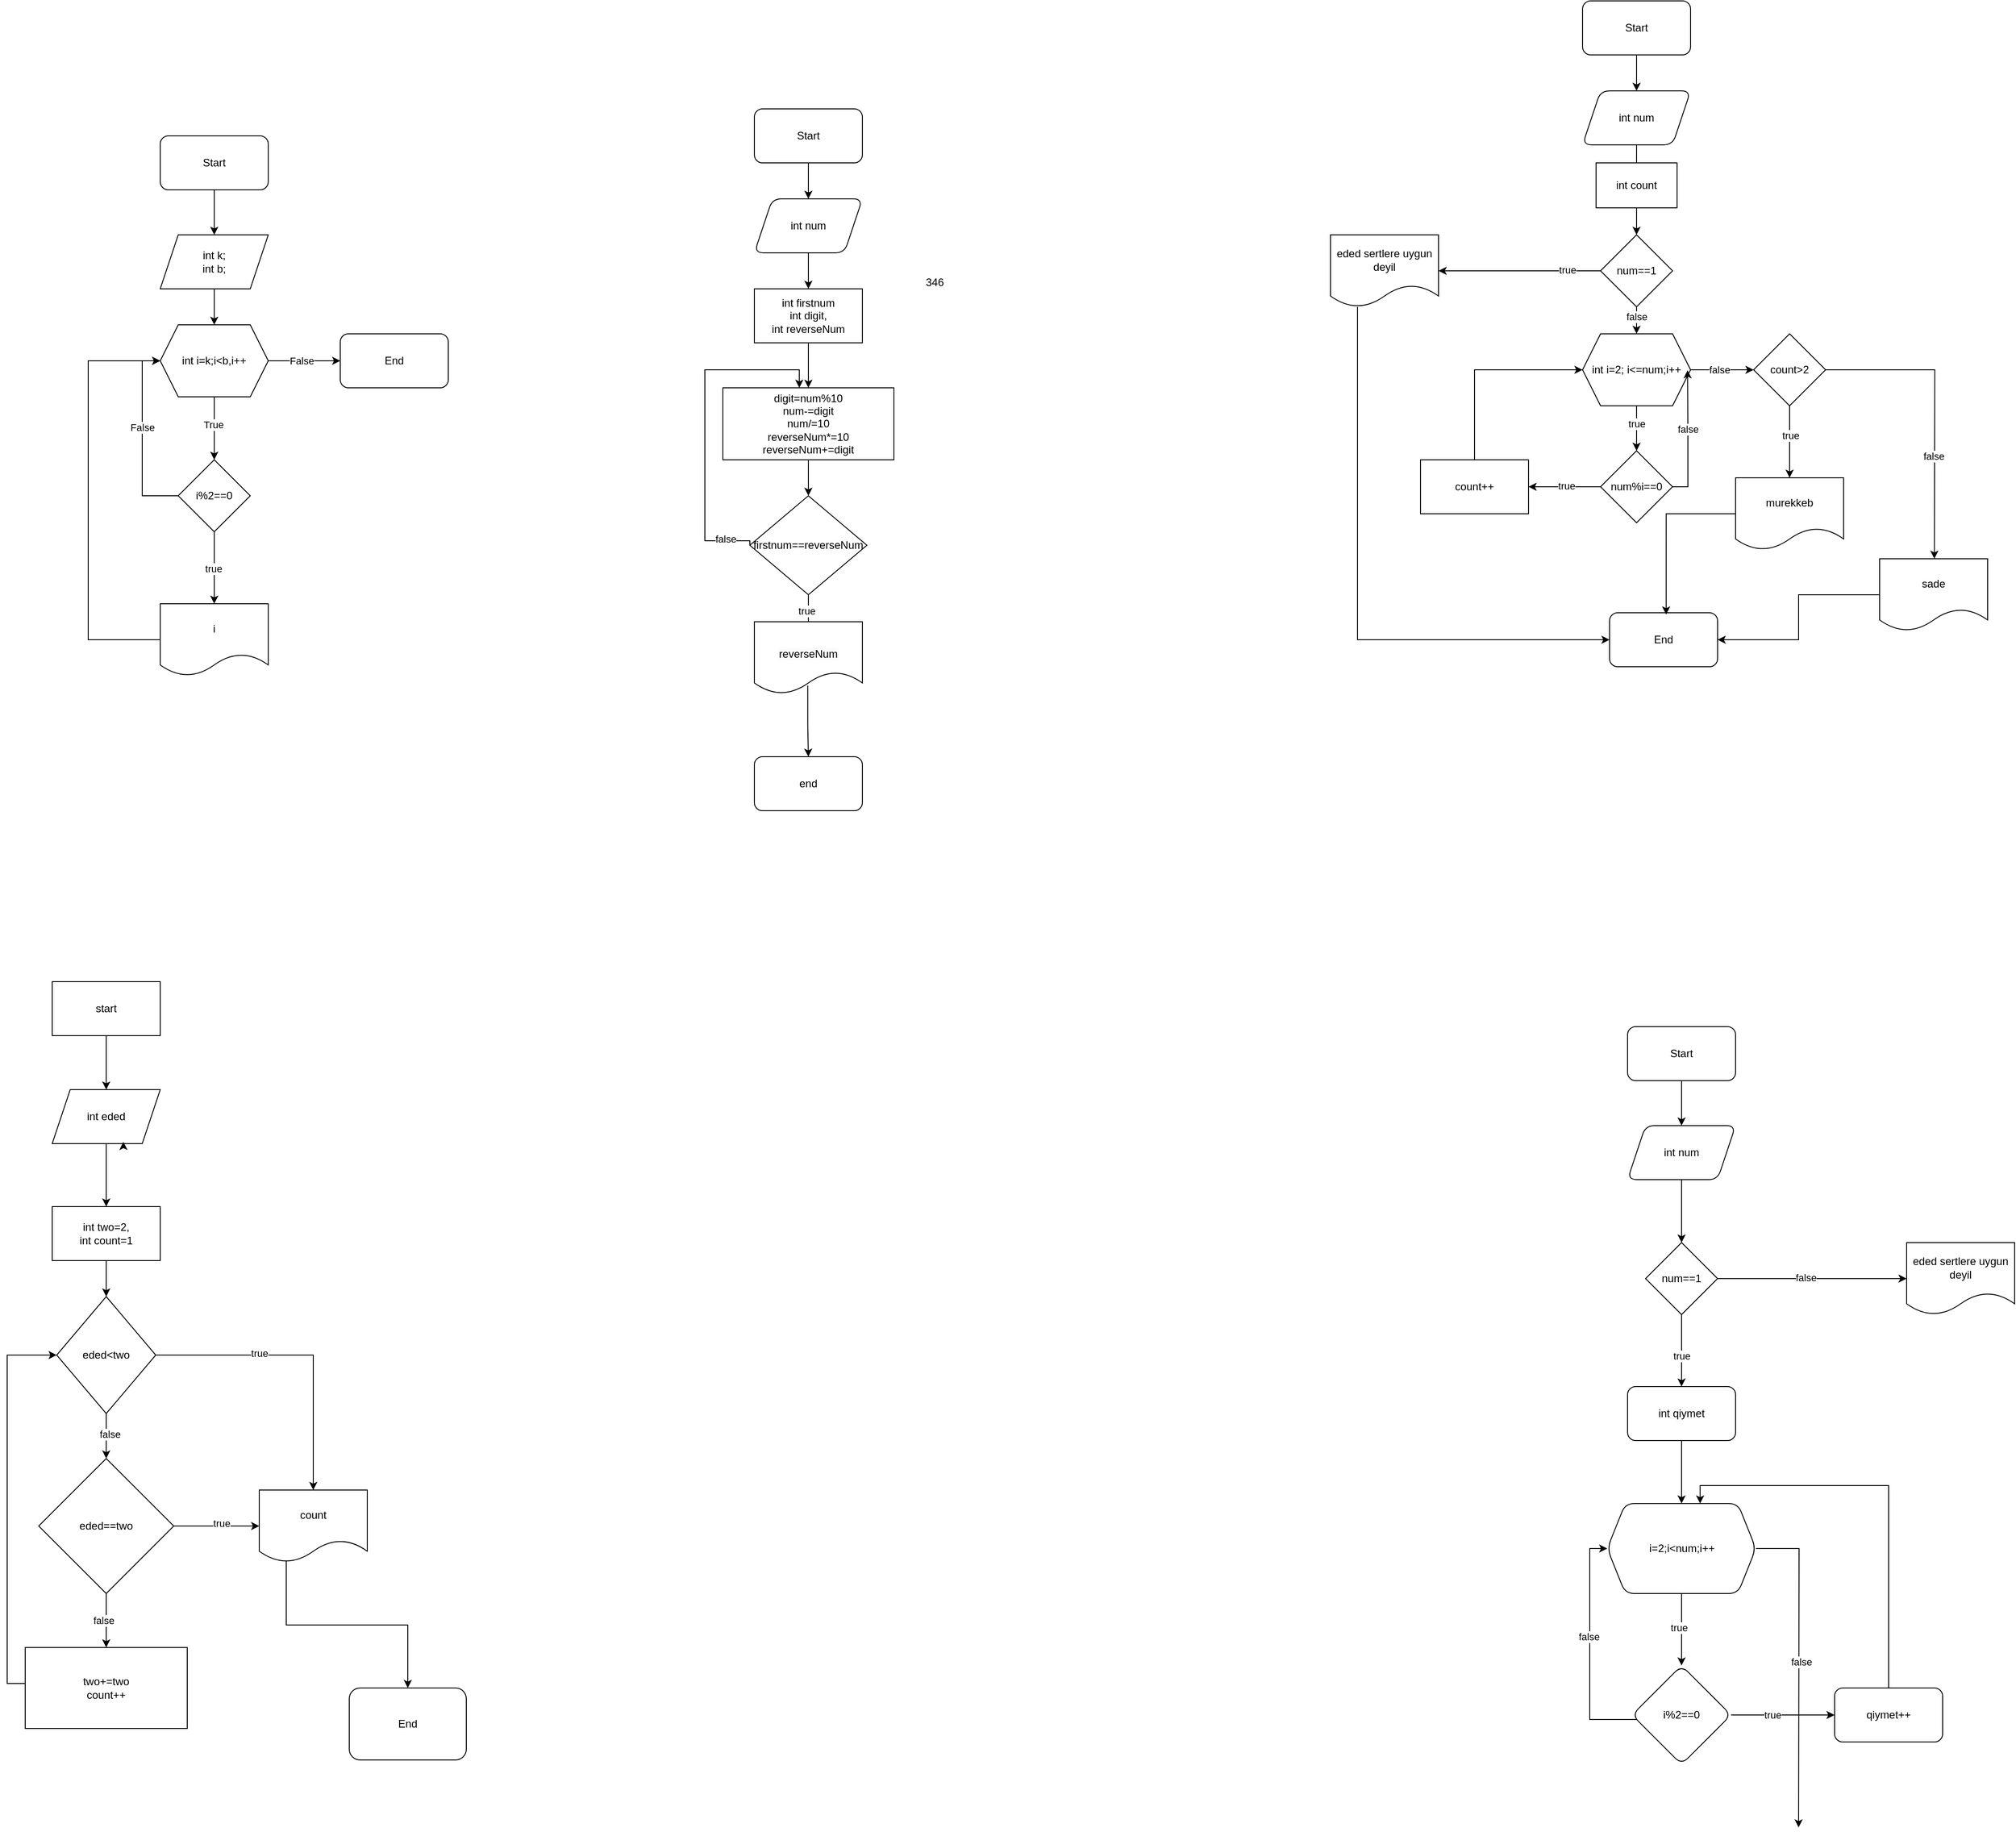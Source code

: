 <mxfile version="24.7.17">
  <diagram name="Page-1" id="pObF4G0vLJEULFN0KwAD">
    <mxGraphModel dx="1687" dy="918" grid="1" gridSize="10" guides="1" tooltips="1" connect="1" arrows="1" fold="1" page="1" pageScale="1" pageWidth="850" pageHeight="1100" math="0" shadow="0">
      <root>
        <mxCell id="0" />
        <mxCell id="1" parent="0" />
        <mxCell id="2wLdx65qX8DlQpXcOoLZ-3" value="" style="edgeStyle=orthogonalEdgeStyle;rounded=0;orthogonalLoop=1;jettySize=auto;html=1;entryX=0.5;entryY=0;entryDx=0;entryDy=0;" parent="1" source="2wLdx65qX8DlQpXcOoLZ-1" target="2wLdx65qX8DlQpXcOoLZ-18" edge="1">
          <mxGeometry relative="1" as="geometry">
            <mxPoint x="365" y="270" as="targetPoint" />
          </mxGeometry>
        </mxCell>
        <mxCell id="2wLdx65qX8DlQpXcOoLZ-1" value="Start" style="rounded=1;whiteSpace=wrap;html=1;" parent="1" vertex="1">
          <mxGeometry x="300" y="240" width="120" height="60" as="geometry" />
        </mxCell>
        <mxCell id="2wLdx65qX8DlQpXcOoLZ-22" value="" style="edgeStyle=orthogonalEdgeStyle;rounded=0;orthogonalLoop=1;jettySize=auto;html=1;" parent="1" source="2wLdx65qX8DlQpXcOoLZ-18" target="2wLdx65qX8DlQpXcOoLZ-21" edge="1">
          <mxGeometry relative="1" as="geometry" />
        </mxCell>
        <mxCell id="2wLdx65qX8DlQpXcOoLZ-18" value="int k;&lt;div&gt;int b;&lt;/div&gt;" style="shape=parallelogram;perimeter=parallelogramPerimeter;whiteSpace=wrap;html=1;fixedSize=1;" parent="1" vertex="1">
          <mxGeometry x="300" y="350" width="120" height="60" as="geometry" />
        </mxCell>
        <mxCell id="2wLdx65qX8DlQpXcOoLZ-24" value="" style="edgeStyle=orthogonalEdgeStyle;rounded=0;orthogonalLoop=1;jettySize=auto;html=1;" parent="1" source="2wLdx65qX8DlQpXcOoLZ-21" target="2wLdx65qX8DlQpXcOoLZ-23" edge="1">
          <mxGeometry relative="1" as="geometry" />
        </mxCell>
        <mxCell id="2wLdx65qX8DlQpXcOoLZ-25" value="True" style="edgeLabel;html=1;align=center;verticalAlign=middle;resizable=0;points=[];" parent="2wLdx65qX8DlQpXcOoLZ-24" vertex="1" connectable="0">
          <mxGeometry x="-0.112" y="-1" relative="1" as="geometry">
            <mxPoint as="offset" />
          </mxGeometry>
        </mxCell>
        <mxCell id="2wLdx65qX8DlQpXcOoLZ-33" value="" style="edgeStyle=orthogonalEdgeStyle;rounded=0;orthogonalLoop=1;jettySize=auto;html=1;" parent="1" source="2wLdx65qX8DlQpXcOoLZ-21" edge="1">
          <mxGeometry relative="1" as="geometry">
            <mxPoint x="500.0" y="490" as="targetPoint" />
          </mxGeometry>
        </mxCell>
        <mxCell id="2wLdx65qX8DlQpXcOoLZ-35" value="False" style="edgeLabel;html=1;align=center;verticalAlign=middle;resizable=0;points=[];" parent="2wLdx65qX8DlQpXcOoLZ-33" vertex="1" connectable="0">
          <mxGeometry x="-0.075" relative="1" as="geometry">
            <mxPoint as="offset" />
          </mxGeometry>
        </mxCell>
        <mxCell id="2wLdx65qX8DlQpXcOoLZ-21" value="int i=k;i&amp;lt;b,i++" style="shape=hexagon;perimeter=hexagonPerimeter2;whiteSpace=wrap;html=1;fixedSize=1;" parent="1" vertex="1">
          <mxGeometry x="300" y="450" width="120" height="80" as="geometry" />
        </mxCell>
        <mxCell id="2wLdx65qX8DlQpXcOoLZ-27" value="" style="edgeStyle=orthogonalEdgeStyle;rounded=0;orthogonalLoop=1;jettySize=auto;html=1;" parent="1" source="2wLdx65qX8DlQpXcOoLZ-23" target="2wLdx65qX8DlQpXcOoLZ-26" edge="1">
          <mxGeometry relative="1" as="geometry" />
        </mxCell>
        <mxCell id="2wLdx65qX8DlQpXcOoLZ-29" value="true" style="edgeLabel;html=1;align=center;verticalAlign=middle;resizable=0;points=[];" parent="2wLdx65qX8DlQpXcOoLZ-27" vertex="1" connectable="0">
          <mxGeometry x="0.027" y="-1" relative="1" as="geometry">
            <mxPoint as="offset" />
          </mxGeometry>
        </mxCell>
        <mxCell id="2wLdx65qX8DlQpXcOoLZ-30" style="edgeStyle=orthogonalEdgeStyle;rounded=0;orthogonalLoop=1;jettySize=auto;html=1;entryX=0;entryY=0.5;entryDx=0;entryDy=0;" parent="1" source="2wLdx65qX8DlQpXcOoLZ-23" target="2wLdx65qX8DlQpXcOoLZ-21" edge="1">
          <mxGeometry relative="1" as="geometry">
            <Array as="points">
              <mxPoint x="280" y="640" />
              <mxPoint x="280" y="490" />
            </Array>
          </mxGeometry>
        </mxCell>
        <mxCell id="2wLdx65qX8DlQpXcOoLZ-31" value="False" style="edgeLabel;html=1;align=center;verticalAlign=middle;resizable=0;points=[];" parent="2wLdx65qX8DlQpXcOoLZ-30" vertex="1" connectable="0">
          <mxGeometry x="0.107" relative="1" as="geometry">
            <mxPoint as="offset" />
          </mxGeometry>
        </mxCell>
        <mxCell id="2wLdx65qX8DlQpXcOoLZ-23" value="i%2==0" style="rhombus;whiteSpace=wrap;html=1;" parent="1" vertex="1">
          <mxGeometry x="320" y="600" width="80" height="80" as="geometry" />
        </mxCell>
        <mxCell id="2wLdx65qX8DlQpXcOoLZ-28" style="edgeStyle=orthogonalEdgeStyle;rounded=0;orthogonalLoop=1;jettySize=auto;html=1;entryX=0;entryY=0.5;entryDx=0;entryDy=0;" parent="1" source="2wLdx65qX8DlQpXcOoLZ-26" target="2wLdx65qX8DlQpXcOoLZ-21" edge="1">
          <mxGeometry relative="1" as="geometry">
            <Array as="points">
              <mxPoint x="220" y="800" />
              <mxPoint x="220" y="490" />
            </Array>
          </mxGeometry>
        </mxCell>
        <mxCell id="2wLdx65qX8DlQpXcOoLZ-26" value="i" style="shape=document;whiteSpace=wrap;html=1;boundedLbl=1;" parent="1" vertex="1">
          <mxGeometry x="300" y="760" width="120" height="80" as="geometry" />
        </mxCell>
        <mxCell id="2wLdx65qX8DlQpXcOoLZ-34" value="End" style="rounded=1;whiteSpace=wrap;html=1;" parent="1" vertex="1">
          <mxGeometry x="500" y="460" width="120" height="60" as="geometry" />
        </mxCell>
        <mxCell id="2wLdx65qX8DlQpXcOoLZ-51" value="" style="edgeStyle=orthogonalEdgeStyle;rounded=0;orthogonalLoop=1;jettySize=auto;html=1;" parent="1" source="2wLdx65qX8DlQpXcOoLZ-49" target="2wLdx65qX8DlQpXcOoLZ-50" edge="1">
          <mxGeometry relative="1" as="geometry" />
        </mxCell>
        <mxCell id="2wLdx65qX8DlQpXcOoLZ-49" value="Start" style="rounded=1;whiteSpace=wrap;html=1;" parent="1" vertex="1">
          <mxGeometry x="960" y="210" width="120" height="60" as="geometry" />
        </mxCell>
        <mxCell id="2wLdx65qX8DlQpXcOoLZ-53" value="" style="edgeStyle=orthogonalEdgeStyle;rounded=0;orthogonalLoop=1;jettySize=auto;html=1;" parent="1" source="2wLdx65qX8DlQpXcOoLZ-50" target="2wLdx65qX8DlQpXcOoLZ-52" edge="1">
          <mxGeometry relative="1" as="geometry" />
        </mxCell>
        <mxCell id="2wLdx65qX8DlQpXcOoLZ-50" value="int num" style="shape=parallelogram;perimeter=parallelogramPerimeter;whiteSpace=wrap;html=1;fixedSize=1;rounded=1;" parent="1" vertex="1">
          <mxGeometry x="960" y="310" width="120" height="60" as="geometry" />
        </mxCell>
        <mxCell id="2wLdx65qX8DlQpXcOoLZ-55" value="" style="edgeStyle=orthogonalEdgeStyle;rounded=0;orthogonalLoop=1;jettySize=auto;html=1;" parent="1" source="2wLdx65qX8DlQpXcOoLZ-52" target="2wLdx65qX8DlQpXcOoLZ-54" edge="1">
          <mxGeometry relative="1" as="geometry" />
        </mxCell>
        <mxCell id="2wLdx65qX8DlQpXcOoLZ-52" value="&lt;div&gt;int firstnum&lt;/div&gt;int digit,&lt;div&gt;int reverseNum&lt;/div&gt;" style="whiteSpace=wrap;html=1;rounded=1;arcSize=0;" parent="1" vertex="1">
          <mxGeometry x="960" y="410" width="120" height="60" as="geometry" />
        </mxCell>
        <mxCell id="2wLdx65qX8DlQpXcOoLZ-58" value="" style="edgeStyle=orthogonalEdgeStyle;rounded=0;orthogonalLoop=1;jettySize=auto;html=1;" parent="1" source="2wLdx65qX8DlQpXcOoLZ-54" target="2wLdx65qX8DlQpXcOoLZ-57" edge="1">
          <mxGeometry relative="1" as="geometry" />
        </mxCell>
        <mxCell id="2wLdx65qX8DlQpXcOoLZ-54" value="&lt;div&gt;&lt;br&gt;&lt;/div&gt;digit=num%10&lt;div&gt;num-=digit&lt;br&gt;&lt;div&gt;num/=10&lt;/div&gt;&lt;div&gt;reverseNum*=10&lt;br&gt;&lt;/div&gt;&lt;div&gt;reverseNum+=digit&lt;/div&gt;&lt;div&gt;&lt;br&gt;&lt;/div&gt;&lt;/div&gt;" style="whiteSpace=wrap;html=1;rounded=1;arcSize=0;" parent="1" vertex="1">
          <mxGeometry x="925" y="520" width="190" height="80" as="geometry" />
        </mxCell>
        <mxCell id="2wLdx65qX8DlQpXcOoLZ-56" value="346" style="text;html=1;align=center;verticalAlign=middle;resizable=0;points=[];autosize=1;strokeColor=none;fillColor=none;" parent="1" vertex="1">
          <mxGeometry x="1140" y="388" width="40" height="30" as="geometry" />
        </mxCell>
        <mxCell id="2wLdx65qX8DlQpXcOoLZ-61" style="edgeStyle=orthogonalEdgeStyle;rounded=0;orthogonalLoop=1;jettySize=auto;html=1;entryX=0.5;entryY=0;entryDx=0;entryDy=0;exitX=0.5;exitY=1;exitDx=0;exitDy=0;" parent="1" source="2wLdx65qX8DlQpXcOoLZ-57" target="2wLdx65qX8DlQpXcOoLZ-64" edge="1">
          <mxGeometry relative="1" as="geometry">
            <mxPoint x="1180" y="720" as="targetPoint" />
            <Array as="points">
              <mxPoint x="1020" y="820" />
              <mxPoint x="1020" y="820" />
            </Array>
          </mxGeometry>
        </mxCell>
        <mxCell id="2wLdx65qX8DlQpXcOoLZ-70" value="true" style="edgeLabel;html=1;align=center;verticalAlign=middle;resizable=0;points=[];" parent="2wLdx65qX8DlQpXcOoLZ-61" vertex="1" connectable="0">
          <mxGeometry x="-0.674" y="-2" relative="1" as="geometry">
            <mxPoint as="offset" />
          </mxGeometry>
        </mxCell>
        <mxCell id="2wLdx65qX8DlQpXcOoLZ-57" value="firstnum==reverseNum" style="rhombus;whiteSpace=wrap;html=1;rounded=1;arcSize=0;" parent="1" vertex="1">
          <mxGeometry x="955" y="640" width="130" height="110" as="geometry" />
        </mxCell>
        <mxCell id="2wLdx65qX8DlQpXcOoLZ-59" style="edgeStyle=orthogonalEdgeStyle;rounded=0;orthogonalLoop=1;jettySize=auto;html=1;entryX=0.447;entryY=0;entryDx=0;entryDy=0;entryPerimeter=0;exitX=0;exitY=0.5;exitDx=0;exitDy=0;" parent="1" source="2wLdx65qX8DlQpXcOoLZ-57" target="2wLdx65qX8DlQpXcOoLZ-54" edge="1">
          <mxGeometry relative="1" as="geometry">
            <Array as="points">
              <mxPoint x="905" y="690" />
              <mxPoint x="905" y="500" />
              <mxPoint x="1010" y="500" />
            </Array>
          </mxGeometry>
        </mxCell>
        <mxCell id="2wLdx65qX8DlQpXcOoLZ-60" value="false" style="edgeLabel;html=1;align=center;verticalAlign=middle;resizable=0;points=[];" parent="2wLdx65qX8DlQpXcOoLZ-59" vertex="1" connectable="0">
          <mxGeometry x="-0.828" y="-2" relative="1" as="geometry">
            <mxPoint as="offset" />
          </mxGeometry>
        </mxCell>
        <mxCell id="2wLdx65qX8DlQpXcOoLZ-69" value="" style="edgeStyle=orthogonalEdgeStyle;rounded=0;orthogonalLoop=1;jettySize=auto;html=1;exitX=0.494;exitY=0.888;exitDx=0;exitDy=0;exitPerimeter=0;" parent="1" source="2wLdx65qX8DlQpXcOoLZ-64" target="2wLdx65qX8DlQpXcOoLZ-66" edge="1">
          <mxGeometry relative="1" as="geometry" />
        </mxCell>
        <mxCell id="2wLdx65qX8DlQpXcOoLZ-64" value="&lt;br&gt;&lt;span style=&quot;color: rgb(0, 0, 0); font-family: Helvetica; font-size: 12px; font-style: normal; font-variant-ligatures: normal; font-variant-caps: normal; font-weight: 400; letter-spacing: normal; orphans: 2; text-align: center; text-indent: 0px; text-transform: none; widows: 2; word-spacing: 0px; -webkit-text-stroke-width: 0px; white-space: normal; background-color: rgb(251, 251, 251); text-decoration-thickness: initial; text-decoration-style: initial; text-decoration-color: initial; display: inline !important; float: none;&quot;&gt;&lt;br&gt;&lt;/span&gt;&lt;div&gt;&lt;span style=&quot;color: rgb(0, 0, 0); font-family: Helvetica; font-size: 12px; font-style: normal; font-variant-ligatures: normal; font-variant-caps: normal; font-weight: 400; letter-spacing: normal; orphans: 2; text-align: center; text-indent: 0px; text-transform: none; widows: 2; word-spacing: 0px; -webkit-text-stroke-width: 0px; white-space: normal; background-color: rgb(251, 251, 251); text-decoration-thickness: initial; text-decoration-style: initial; text-decoration-color: initial; display: inline !important; float: none;&quot;&gt;reverseNum&lt;/span&gt;&lt;br&gt;&lt;br&gt;&lt;/div&gt;" style="shape=document;whiteSpace=wrap;html=1;boundedLbl=1;" parent="1" vertex="1">
          <mxGeometry x="960" y="780" width="120" height="80" as="geometry" />
        </mxCell>
        <mxCell id="2wLdx65qX8DlQpXcOoLZ-66" value="end" style="rounded=1;whiteSpace=wrap;html=1;" parent="1" vertex="1">
          <mxGeometry x="960" y="930" width="120" height="60" as="geometry" />
        </mxCell>
        <mxCell id="2wLdx65qX8DlQpXcOoLZ-73" value="" style="edgeStyle=orthogonalEdgeStyle;rounded=0;orthogonalLoop=1;jettySize=auto;html=1;" parent="1" source="2wLdx65qX8DlQpXcOoLZ-71" target="2wLdx65qX8DlQpXcOoLZ-72" edge="1">
          <mxGeometry relative="1" as="geometry" />
        </mxCell>
        <mxCell id="2wLdx65qX8DlQpXcOoLZ-71" value="Start" style="rounded=1;whiteSpace=wrap;html=1;" parent="1" vertex="1">
          <mxGeometry x="1880" y="90" width="120" height="60" as="geometry" />
        </mxCell>
        <mxCell id="2wLdx65qX8DlQpXcOoLZ-75" value="" style="edgeStyle=orthogonalEdgeStyle;rounded=0;orthogonalLoop=1;jettySize=auto;html=1;" parent="1" source="2wLdx65qX8DlQpXcOoLZ-85" edge="1">
          <mxGeometry relative="1" as="geometry">
            <mxPoint x="1940" y="460" as="targetPoint" />
          </mxGeometry>
        </mxCell>
        <mxCell id="2wLdx65qX8DlQpXcOoLZ-94" value="false" style="edgeLabel;html=1;align=center;verticalAlign=middle;resizable=0;points=[];" parent="2wLdx65qX8DlQpXcOoLZ-75" vertex="1" connectable="0">
          <mxGeometry x="-0.062" relative="1" as="geometry">
            <mxPoint y="-4" as="offset" />
          </mxGeometry>
        </mxCell>
        <mxCell id="2wLdx65qX8DlQpXcOoLZ-90" value="" style="edgeStyle=orthogonalEdgeStyle;rounded=0;orthogonalLoop=1;jettySize=auto;html=1;" parent="1" source="2wLdx65qX8DlQpXcOoLZ-72" target="2wLdx65qX8DlQpXcOoLZ-85" edge="1">
          <mxGeometry relative="1" as="geometry" />
        </mxCell>
        <mxCell id="2wLdx65qX8DlQpXcOoLZ-72" value="int num" style="shape=parallelogram;perimeter=parallelogramPerimeter;whiteSpace=wrap;html=1;fixedSize=1;rounded=1;" parent="1" vertex="1">
          <mxGeometry x="1880" y="190" width="120" height="60" as="geometry" />
        </mxCell>
        <mxCell id="2wLdx65qX8DlQpXcOoLZ-89" value="" style="edgeStyle=orthogonalEdgeStyle;rounded=0;orthogonalLoop=1;jettySize=auto;html=1;" parent="1" source="2wLdx65qX8DlQpXcOoLZ-85" target="2wLdx65qX8DlQpXcOoLZ-88" edge="1">
          <mxGeometry relative="1" as="geometry" />
        </mxCell>
        <mxCell id="2wLdx65qX8DlQpXcOoLZ-93" value="true" style="edgeLabel;html=1;align=center;verticalAlign=middle;resizable=0;points=[];" parent="2wLdx65qX8DlQpXcOoLZ-89" vertex="1" connectable="0">
          <mxGeometry x="-0.587" y="-1" relative="1" as="geometry">
            <mxPoint as="offset" />
          </mxGeometry>
        </mxCell>
        <mxCell id="2wLdx65qX8DlQpXcOoLZ-85" value="num==1" style="rhombus;whiteSpace=wrap;html=1;" parent="1" vertex="1">
          <mxGeometry x="1900" y="350" width="80" height="80" as="geometry" />
        </mxCell>
        <mxCell id="2wLdx65qX8DlQpXcOoLZ-124" style="edgeStyle=orthogonalEdgeStyle;rounded=0;orthogonalLoop=1;jettySize=auto;html=1;entryX=0;entryY=0.5;entryDx=0;entryDy=0;" parent="1" source="2wLdx65qX8DlQpXcOoLZ-88" target="2wLdx65qX8DlQpXcOoLZ-120" edge="1">
          <mxGeometry relative="1" as="geometry">
            <Array as="points">
              <mxPoint x="1630" y="800" />
            </Array>
          </mxGeometry>
        </mxCell>
        <mxCell id="2wLdx65qX8DlQpXcOoLZ-88" value="eded sertlere uygun deyil" style="shape=document;whiteSpace=wrap;html=1;boundedLbl=1;" parent="1" vertex="1">
          <mxGeometry x="1600" y="350" width="120" height="80" as="geometry" />
        </mxCell>
        <mxCell id="2wLdx65qX8DlQpXcOoLZ-97" value="" style="edgeStyle=orthogonalEdgeStyle;rounded=0;orthogonalLoop=1;jettySize=auto;html=1;" parent="1" source="2wLdx65qX8DlQpXcOoLZ-95" target="2wLdx65qX8DlQpXcOoLZ-96" edge="1">
          <mxGeometry relative="1" as="geometry" />
        </mxCell>
        <mxCell id="2wLdx65qX8DlQpXcOoLZ-99" value="true" style="edgeLabel;html=1;align=center;verticalAlign=middle;resizable=0;points=[];" parent="2wLdx65qX8DlQpXcOoLZ-97" vertex="1" connectable="0">
          <mxGeometry x="0.157" y="1" relative="1" as="geometry">
            <mxPoint x="-1" y="-9" as="offset" />
          </mxGeometry>
        </mxCell>
        <mxCell id="2wLdx65qX8DlQpXcOoLZ-111" value="" style="edgeStyle=orthogonalEdgeStyle;rounded=0;orthogonalLoop=1;jettySize=auto;html=1;" parent="1" source="2wLdx65qX8DlQpXcOoLZ-95" target="2wLdx65qX8DlQpXcOoLZ-110" edge="1">
          <mxGeometry relative="1" as="geometry" />
        </mxCell>
        <mxCell id="2wLdx65qX8DlQpXcOoLZ-119" value="false" style="edgeLabel;html=1;align=center;verticalAlign=middle;resizable=0;points=[];" parent="2wLdx65qX8DlQpXcOoLZ-111" vertex="1" connectable="0">
          <mxGeometry x="-0.095" y="2" relative="1" as="geometry">
            <mxPoint y="2" as="offset" />
          </mxGeometry>
        </mxCell>
        <mxCell id="2wLdx65qX8DlQpXcOoLZ-95" value="int i=2; i&amp;lt;=num;i++" style="shape=hexagon;perimeter=hexagonPerimeter2;whiteSpace=wrap;html=1;fixedSize=1;" parent="1" vertex="1">
          <mxGeometry x="1880" y="460" width="120" height="80" as="geometry" />
        </mxCell>
        <mxCell id="2wLdx65qX8DlQpXcOoLZ-102" value="" style="edgeStyle=orthogonalEdgeStyle;rounded=0;orthogonalLoop=1;jettySize=auto;html=1;" parent="1" source="2wLdx65qX8DlQpXcOoLZ-96" target="2wLdx65qX8DlQpXcOoLZ-101" edge="1">
          <mxGeometry relative="1" as="geometry" />
        </mxCell>
        <mxCell id="2wLdx65qX8DlQpXcOoLZ-103" value="true" style="edgeLabel;html=1;align=center;verticalAlign=middle;resizable=0;points=[];" parent="2wLdx65qX8DlQpXcOoLZ-102" vertex="1" connectable="0">
          <mxGeometry x="-0.052" y="-1" relative="1" as="geometry">
            <mxPoint as="offset" />
          </mxGeometry>
        </mxCell>
        <mxCell id="2wLdx65qX8DlQpXcOoLZ-96" value="num%i==0" style="rhombus;whiteSpace=wrap;html=1;" parent="1" vertex="1">
          <mxGeometry x="1900" y="590" width="80" height="80" as="geometry" />
        </mxCell>
        <mxCell id="2wLdx65qX8DlQpXcOoLZ-98" value="int count" style="rounded=0;whiteSpace=wrap;html=1;" parent="1" vertex="1">
          <mxGeometry x="1895" y="270" width="90" height="50" as="geometry" />
        </mxCell>
        <mxCell id="2wLdx65qX8DlQpXcOoLZ-101" value="count++" style="whiteSpace=wrap;html=1;" parent="1" vertex="1">
          <mxGeometry x="1700" y="600" width="120" height="60" as="geometry" />
        </mxCell>
        <mxCell id="2wLdx65qX8DlQpXcOoLZ-105" style="edgeStyle=orthogonalEdgeStyle;rounded=0;orthogonalLoop=1;jettySize=auto;html=1;exitX=1;exitY=0.5;exitDx=0;exitDy=0;entryX=0.972;entryY=0.506;entryDx=0;entryDy=0;entryPerimeter=0;" parent="1" source="2wLdx65qX8DlQpXcOoLZ-96" target="2wLdx65qX8DlQpXcOoLZ-95" edge="1">
          <mxGeometry relative="1" as="geometry">
            <Array as="points">
              <mxPoint x="1997" y="630" />
              <mxPoint x="1997" y="565" />
              <mxPoint x="1997" y="565" />
            </Array>
          </mxGeometry>
        </mxCell>
        <mxCell id="2wLdx65qX8DlQpXcOoLZ-106" value="false" style="edgeLabel;html=1;align=center;verticalAlign=middle;resizable=0;points=[];" parent="2wLdx65qX8DlQpXcOoLZ-105" vertex="1" connectable="0">
          <mxGeometry x="0.105" relative="1" as="geometry">
            <mxPoint as="offset" />
          </mxGeometry>
        </mxCell>
        <mxCell id="2wLdx65qX8DlQpXcOoLZ-113" value="" style="edgeStyle=orthogonalEdgeStyle;rounded=0;orthogonalLoop=1;jettySize=auto;html=1;" parent="1" source="2wLdx65qX8DlQpXcOoLZ-110" target="2wLdx65qX8DlQpXcOoLZ-112" edge="1">
          <mxGeometry relative="1" as="geometry" />
        </mxCell>
        <mxCell id="2wLdx65qX8DlQpXcOoLZ-114" value="true" style="edgeLabel;html=1;align=center;verticalAlign=middle;resizable=0;points=[];" parent="2wLdx65qX8DlQpXcOoLZ-113" vertex="1" connectable="0">
          <mxGeometry x="-0.19" y="1" relative="1" as="geometry">
            <mxPoint as="offset" />
          </mxGeometry>
        </mxCell>
        <mxCell id="2wLdx65qX8DlQpXcOoLZ-115" style="edgeStyle=orthogonalEdgeStyle;rounded=0;orthogonalLoop=1;jettySize=auto;html=1;" parent="1" source="2wLdx65qX8DlQpXcOoLZ-110" edge="1">
          <mxGeometry relative="1" as="geometry">
            <mxPoint x="2270.769" y="710" as="targetPoint" />
          </mxGeometry>
        </mxCell>
        <mxCell id="2wLdx65qX8DlQpXcOoLZ-117" value="false" style="edgeLabel;html=1;align=center;verticalAlign=middle;resizable=0;points=[];" parent="2wLdx65qX8DlQpXcOoLZ-115" vertex="1" connectable="0">
          <mxGeometry x="0.309" y="-1" relative="1" as="geometry">
            <mxPoint as="offset" />
          </mxGeometry>
        </mxCell>
        <mxCell id="2wLdx65qX8DlQpXcOoLZ-110" value="count&amp;gt;2" style="rhombus;whiteSpace=wrap;html=1;" parent="1" vertex="1">
          <mxGeometry x="2070" y="460" width="80" height="80" as="geometry" />
        </mxCell>
        <mxCell id="2wLdx65qX8DlQpXcOoLZ-112" value="murekkeb" style="shape=document;whiteSpace=wrap;html=1;boundedLbl=1;" parent="1" vertex="1">
          <mxGeometry x="2050" y="620" width="120" height="80" as="geometry" />
        </mxCell>
        <mxCell id="2wLdx65qX8DlQpXcOoLZ-122" style="edgeStyle=orthogonalEdgeStyle;rounded=0;orthogonalLoop=1;jettySize=auto;html=1;entryX=1;entryY=0.5;entryDx=0;entryDy=0;" parent="1" source="2wLdx65qX8DlQpXcOoLZ-116" target="2wLdx65qX8DlQpXcOoLZ-120" edge="1">
          <mxGeometry relative="1" as="geometry" />
        </mxCell>
        <mxCell id="2wLdx65qX8DlQpXcOoLZ-116" value="sade" style="shape=document;whiteSpace=wrap;html=1;boundedLbl=1;" parent="1" vertex="1">
          <mxGeometry x="2210" y="710" width="120" height="80" as="geometry" />
        </mxCell>
        <mxCell id="2wLdx65qX8DlQpXcOoLZ-118" style="edgeStyle=orthogonalEdgeStyle;rounded=0;orthogonalLoop=1;jettySize=auto;html=1;entryX=0;entryY=0.5;entryDx=0;entryDy=0;exitX=0.5;exitY=0;exitDx=0;exitDy=0;" parent="1" source="2wLdx65qX8DlQpXcOoLZ-101" target="2wLdx65qX8DlQpXcOoLZ-95" edge="1">
          <mxGeometry relative="1" as="geometry" />
        </mxCell>
        <mxCell id="2wLdx65qX8DlQpXcOoLZ-120" value="End" style="rounded=1;whiteSpace=wrap;html=1;" parent="1" vertex="1">
          <mxGeometry x="1910" y="770" width="120" height="60" as="geometry" />
        </mxCell>
        <mxCell id="2wLdx65qX8DlQpXcOoLZ-121" style="edgeStyle=orthogonalEdgeStyle;rounded=0;orthogonalLoop=1;jettySize=auto;html=1;entryX=0.524;entryY=0.033;entryDx=0;entryDy=0;entryPerimeter=0;" parent="1" source="2wLdx65qX8DlQpXcOoLZ-112" target="2wLdx65qX8DlQpXcOoLZ-120" edge="1">
          <mxGeometry relative="1" as="geometry" />
        </mxCell>
        <mxCell id="2wLdx65qX8DlQpXcOoLZ-127" value="" style="edgeStyle=orthogonalEdgeStyle;rounded=0;orthogonalLoop=1;jettySize=auto;html=1;" parent="1" source="2wLdx65qX8DlQpXcOoLZ-125" target="2wLdx65qX8DlQpXcOoLZ-126" edge="1">
          <mxGeometry relative="1" as="geometry" />
        </mxCell>
        <mxCell id="2wLdx65qX8DlQpXcOoLZ-125" value="Start" style="rounded=1;whiteSpace=wrap;html=1;" parent="1" vertex="1">
          <mxGeometry x="1930" y="1230" width="120" height="60" as="geometry" />
        </mxCell>
        <mxCell id="2wLdx65qX8DlQpXcOoLZ-129" value="" style="edgeStyle=orthogonalEdgeStyle;rounded=0;orthogonalLoop=1;jettySize=auto;html=1;" parent="1" source="2wLdx65qX8DlQpXcOoLZ-133" target="2wLdx65qX8DlQpXcOoLZ-128" edge="1">
          <mxGeometry relative="1" as="geometry" />
        </mxCell>
        <mxCell id="2wLdx65qX8DlQpXcOoLZ-138" value="true" style="edgeLabel;html=1;align=center;verticalAlign=middle;resizable=0;points=[];" parent="2wLdx65qX8DlQpXcOoLZ-129" vertex="1" connectable="0">
          <mxGeometry x="0.136" relative="1" as="geometry">
            <mxPoint as="offset" />
          </mxGeometry>
        </mxCell>
        <mxCell id="2wLdx65qX8DlQpXcOoLZ-126" value="int num" style="shape=parallelogram;perimeter=parallelogramPerimeter;whiteSpace=wrap;html=1;fixedSize=1;rounded=1;" parent="1" vertex="1">
          <mxGeometry x="1930" y="1340" width="120" height="60" as="geometry" />
        </mxCell>
        <mxCell id="2wLdx65qX8DlQpXcOoLZ-131" value="" style="edgeStyle=orthogonalEdgeStyle;rounded=0;orthogonalLoop=1;jettySize=auto;html=1;" parent="1" source="2wLdx65qX8DlQpXcOoLZ-128" target="2wLdx65qX8DlQpXcOoLZ-130" edge="1">
          <mxGeometry relative="1" as="geometry" />
        </mxCell>
        <mxCell id="2wLdx65qX8DlQpXcOoLZ-128" value="int qiymet" style="whiteSpace=wrap;html=1;rounded=1;" parent="1" vertex="1">
          <mxGeometry x="1930" y="1630" width="120" height="60" as="geometry" />
        </mxCell>
        <mxCell id="2wLdx65qX8DlQpXcOoLZ-142" value="" style="edgeStyle=orthogonalEdgeStyle;rounded=0;orthogonalLoop=1;jettySize=auto;html=1;" parent="1" source="2wLdx65qX8DlQpXcOoLZ-130" target="2wLdx65qX8DlQpXcOoLZ-141" edge="1">
          <mxGeometry relative="1" as="geometry" />
        </mxCell>
        <mxCell id="2wLdx65qX8DlQpXcOoLZ-149" value="true" style="edgeLabel;html=1;align=center;verticalAlign=middle;resizable=0;points=[];" parent="2wLdx65qX8DlQpXcOoLZ-142" vertex="1" connectable="0">
          <mxGeometry x="-0.045" y="-3" relative="1" as="geometry">
            <mxPoint as="offset" />
          </mxGeometry>
        </mxCell>
        <mxCell id="2wLdx65qX8DlQpXcOoLZ-150" style="edgeStyle=orthogonalEdgeStyle;rounded=0;orthogonalLoop=1;jettySize=auto;html=1;" parent="1" source="2wLdx65qX8DlQpXcOoLZ-130" edge="1">
          <mxGeometry relative="1" as="geometry">
            <mxPoint x="2120" y="2120" as="targetPoint" />
          </mxGeometry>
        </mxCell>
        <mxCell id="2wLdx65qX8DlQpXcOoLZ-151" value="false" style="edgeLabel;html=1;align=center;verticalAlign=middle;resizable=0;points=[];" parent="2wLdx65qX8DlQpXcOoLZ-150" vertex="1" connectable="0">
          <mxGeometry x="-0.031" y="2" relative="1" as="geometry">
            <mxPoint as="offset" />
          </mxGeometry>
        </mxCell>
        <mxCell id="2wLdx65qX8DlQpXcOoLZ-130" value="i=2;i&amp;lt;num;i++" style="shape=hexagon;perimeter=hexagonPerimeter2;whiteSpace=wrap;html=1;fixedSize=1;rounded=1;" parent="1" vertex="1">
          <mxGeometry x="1907.5" y="1760" width="165" height="100" as="geometry" />
        </mxCell>
        <mxCell id="2wLdx65qX8DlQpXcOoLZ-135" value="" style="edgeStyle=orthogonalEdgeStyle;rounded=0;orthogonalLoop=1;jettySize=auto;html=1;" parent="1" source="2wLdx65qX8DlQpXcOoLZ-133" target="2wLdx65qX8DlQpXcOoLZ-134" edge="1">
          <mxGeometry relative="1" as="geometry" />
        </mxCell>
        <mxCell id="2wLdx65qX8DlQpXcOoLZ-139" value="false" style="edgeLabel;html=1;align=center;verticalAlign=middle;resizable=0;points=[];" parent="2wLdx65qX8DlQpXcOoLZ-135" vertex="1" connectable="0">
          <mxGeometry x="-0.072" y="1" relative="1" as="geometry">
            <mxPoint as="offset" />
          </mxGeometry>
        </mxCell>
        <mxCell id="2wLdx65qX8DlQpXcOoLZ-134" value="eded sertlere uygun deyil" style="shape=document;whiteSpace=wrap;html=1;boundedLbl=1;" parent="1" vertex="1">
          <mxGeometry x="2240" y="1470" width="120" height="80" as="geometry" />
        </mxCell>
        <mxCell id="2wLdx65qX8DlQpXcOoLZ-136" value="" style="edgeStyle=orthogonalEdgeStyle;rounded=0;orthogonalLoop=1;jettySize=auto;html=1;" parent="1" source="2wLdx65qX8DlQpXcOoLZ-126" target="2wLdx65qX8DlQpXcOoLZ-133" edge="1">
          <mxGeometry relative="1" as="geometry">
            <mxPoint x="1990" y="1430" as="sourcePoint" />
            <mxPoint x="1990" y="1630" as="targetPoint" />
          </mxGeometry>
        </mxCell>
        <mxCell id="2wLdx65qX8DlQpXcOoLZ-133" value="num==1" style="rhombus;whiteSpace=wrap;html=1;" parent="1" vertex="1">
          <mxGeometry x="1950" y="1470" width="80" height="80" as="geometry" />
        </mxCell>
        <mxCell id="2wLdx65qX8DlQpXcOoLZ-144" value="" style="edgeStyle=orthogonalEdgeStyle;rounded=0;orthogonalLoop=1;jettySize=auto;html=1;" parent="1" source="2wLdx65qX8DlQpXcOoLZ-141" target="2wLdx65qX8DlQpXcOoLZ-143" edge="1">
          <mxGeometry relative="1" as="geometry" />
        </mxCell>
        <mxCell id="2wLdx65qX8DlQpXcOoLZ-146" value="true" style="edgeLabel;html=1;align=center;verticalAlign=middle;resizable=0;points=[];" parent="2wLdx65qX8DlQpXcOoLZ-144" vertex="1" connectable="0">
          <mxGeometry x="-0.198" relative="1" as="geometry">
            <mxPoint as="offset" />
          </mxGeometry>
        </mxCell>
        <mxCell id="2wLdx65qX8DlQpXcOoLZ-147" style="edgeStyle=orthogonalEdgeStyle;rounded=0;orthogonalLoop=1;jettySize=auto;html=1;entryX=0;entryY=0.5;entryDx=0;entryDy=0;" parent="1" source="2wLdx65qX8DlQpXcOoLZ-141" target="2wLdx65qX8DlQpXcOoLZ-130" edge="1">
          <mxGeometry relative="1" as="geometry">
            <Array as="points">
              <mxPoint x="1888" y="2000" />
              <mxPoint x="1888" y="1810" />
            </Array>
          </mxGeometry>
        </mxCell>
        <mxCell id="2wLdx65qX8DlQpXcOoLZ-148" value="false" style="edgeLabel;html=1;align=center;verticalAlign=middle;resizable=0;points=[];" parent="2wLdx65qX8DlQpXcOoLZ-147" vertex="1" connectable="0">
          <mxGeometry x="0.1" y="1" relative="1" as="geometry">
            <mxPoint as="offset" />
          </mxGeometry>
        </mxCell>
        <mxCell id="2wLdx65qX8DlQpXcOoLZ-141" value="i%2==0" style="rhombus;whiteSpace=wrap;html=1;rounded=1;" parent="1" vertex="1">
          <mxGeometry x="1935" y="1940" width="110" height="110" as="geometry" />
        </mxCell>
        <mxCell id="2wLdx65qX8DlQpXcOoLZ-145" style="edgeStyle=orthogonalEdgeStyle;rounded=0;orthogonalLoop=1;jettySize=auto;html=1;entryX=0.625;entryY=0;entryDx=0;entryDy=0;" parent="1" source="2wLdx65qX8DlQpXcOoLZ-143" target="2wLdx65qX8DlQpXcOoLZ-130" edge="1">
          <mxGeometry relative="1" as="geometry">
            <Array as="points">
              <mxPoint x="2220" y="1740" />
              <mxPoint x="2011" y="1740" />
            </Array>
          </mxGeometry>
        </mxCell>
        <mxCell id="2wLdx65qX8DlQpXcOoLZ-143" value="qiymet++" style="whiteSpace=wrap;html=1;rounded=1;" parent="1" vertex="1">
          <mxGeometry x="2160" y="1965" width="120" height="60" as="geometry" />
        </mxCell>
        <mxCell id="t5xPBwRTI0q69V6BStAq-3" value="" style="edgeStyle=orthogonalEdgeStyle;rounded=0;orthogonalLoop=1;jettySize=auto;html=1;" edge="1" parent="1" source="t5xPBwRTI0q69V6BStAq-1" target="t5xPBwRTI0q69V6BStAq-2">
          <mxGeometry relative="1" as="geometry" />
        </mxCell>
        <mxCell id="t5xPBwRTI0q69V6BStAq-1" value="start" style="rounded=0;whiteSpace=wrap;html=1;" vertex="1" parent="1">
          <mxGeometry x="180" y="1180" width="120" height="60" as="geometry" />
        </mxCell>
        <mxCell id="t5xPBwRTI0q69V6BStAq-5" value="" style="edgeStyle=orthogonalEdgeStyle;rounded=0;orthogonalLoop=1;jettySize=auto;html=1;" edge="1" parent="1" source="t5xPBwRTI0q69V6BStAq-2" target="t5xPBwRTI0q69V6BStAq-4">
          <mxGeometry relative="1" as="geometry" />
        </mxCell>
        <mxCell id="t5xPBwRTI0q69V6BStAq-2" value="int eded" style="shape=parallelogram;perimeter=parallelogramPerimeter;whiteSpace=wrap;html=1;fixedSize=1;rounded=0;" vertex="1" parent="1">
          <mxGeometry x="180" y="1300" width="120" height="60" as="geometry" />
        </mxCell>
        <mxCell id="t5xPBwRTI0q69V6BStAq-18" value="" style="edgeStyle=orthogonalEdgeStyle;rounded=0;orthogonalLoop=1;jettySize=auto;html=1;" edge="1" parent="1" source="t5xPBwRTI0q69V6BStAq-4" target="t5xPBwRTI0q69V6BStAq-17">
          <mxGeometry relative="1" as="geometry" />
        </mxCell>
        <mxCell id="t5xPBwRTI0q69V6BStAq-4" value="int two=2,&lt;div&gt;int count=1&lt;/div&gt;" style="rounded=0;whiteSpace=wrap;html=1;" vertex="1" parent="1">
          <mxGeometry x="180" y="1430" width="120" height="60" as="geometry" />
        </mxCell>
        <mxCell id="t5xPBwRTI0q69V6BStAq-6" style="edgeStyle=orthogonalEdgeStyle;rounded=0;orthogonalLoop=1;jettySize=auto;html=1;exitX=0.5;exitY=1;exitDx=0;exitDy=0;entryX=0.658;entryY=0.967;entryDx=0;entryDy=0;entryPerimeter=0;" edge="1" parent="1" source="t5xPBwRTI0q69V6BStAq-2" target="t5xPBwRTI0q69V6BStAq-2">
          <mxGeometry relative="1" as="geometry" />
        </mxCell>
        <mxCell id="t5xPBwRTI0q69V6BStAq-14" value="" style="edgeStyle=orthogonalEdgeStyle;rounded=0;orthogonalLoop=1;jettySize=auto;html=1;" edge="1" parent="1" source="t5xPBwRTI0q69V6BStAq-9" target="t5xPBwRTI0q69V6BStAq-10">
          <mxGeometry relative="1" as="geometry" />
        </mxCell>
        <mxCell id="t5xPBwRTI0q69V6BStAq-16" value="false" style="edgeLabel;html=1;align=center;verticalAlign=middle;resizable=0;points=[];" vertex="1" connectable="0" parent="t5xPBwRTI0q69V6BStAq-14">
          <mxGeometry y="-3" relative="1" as="geometry">
            <mxPoint as="offset" />
          </mxGeometry>
        </mxCell>
        <mxCell id="t5xPBwRTI0q69V6BStAq-22" value="" style="edgeStyle=orthogonalEdgeStyle;rounded=0;orthogonalLoop=1;jettySize=auto;html=1;" edge="1" parent="1" source="t5xPBwRTI0q69V6BStAq-9" target="t5xPBwRTI0q69V6BStAq-21">
          <mxGeometry relative="1" as="geometry" />
        </mxCell>
        <mxCell id="t5xPBwRTI0q69V6BStAq-23" value="true" style="edgeLabel;html=1;align=center;verticalAlign=middle;resizable=0;points=[];" vertex="1" connectable="0" parent="t5xPBwRTI0q69V6BStAq-22">
          <mxGeometry x="0.116" y="3" relative="1" as="geometry">
            <mxPoint as="offset" />
          </mxGeometry>
        </mxCell>
        <mxCell id="t5xPBwRTI0q69V6BStAq-9" value="eded==two" style="rhombus;whiteSpace=wrap;html=1;" vertex="1" parent="1">
          <mxGeometry x="165" y="1710" width="150" height="150" as="geometry" />
        </mxCell>
        <mxCell id="t5xPBwRTI0q69V6BStAq-15" style="edgeStyle=orthogonalEdgeStyle;rounded=0;orthogonalLoop=1;jettySize=auto;html=1;entryX=0;entryY=0.5;entryDx=0;entryDy=0;" edge="1" parent="1" source="t5xPBwRTI0q69V6BStAq-10" target="t5xPBwRTI0q69V6BStAq-17">
          <mxGeometry relative="1" as="geometry">
            <Array as="points">
              <mxPoint x="130" y="1960" />
              <mxPoint x="130" y="1595" />
            </Array>
          </mxGeometry>
        </mxCell>
        <mxCell id="t5xPBwRTI0q69V6BStAq-10" value="two+=two&lt;div&gt;count++&lt;/div&gt;" style="rounded=1;whiteSpace=wrap;html=1;arcSize=0;" vertex="1" parent="1">
          <mxGeometry x="150" y="1920" width="180" height="90" as="geometry" />
        </mxCell>
        <mxCell id="t5xPBwRTI0q69V6BStAq-19" value="" style="edgeStyle=orthogonalEdgeStyle;rounded=0;orthogonalLoop=1;jettySize=auto;html=1;" edge="1" parent="1" source="t5xPBwRTI0q69V6BStAq-17" target="t5xPBwRTI0q69V6BStAq-9">
          <mxGeometry relative="1" as="geometry" />
        </mxCell>
        <mxCell id="t5xPBwRTI0q69V6BStAq-20" value="false" style="edgeLabel;html=1;align=center;verticalAlign=middle;resizable=0;points=[];" vertex="1" connectable="0" parent="t5xPBwRTI0q69V6BStAq-19">
          <mxGeometry x="-0.08" y="4" relative="1" as="geometry">
            <mxPoint as="offset" />
          </mxGeometry>
        </mxCell>
        <mxCell id="t5xPBwRTI0q69V6BStAq-29" style="edgeStyle=orthogonalEdgeStyle;rounded=0;orthogonalLoop=1;jettySize=auto;html=1;entryX=0.5;entryY=0;entryDx=0;entryDy=0;" edge="1" parent="1" source="t5xPBwRTI0q69V6BStAq-17" target="t5xPBwRTI0q69V6BStAq-21">
          <mxGeometry relative="1" as="geometry" />
        </mxCell>
        <mxCell id="t5xPBwRTI0q69V6BStAq-30" value="true" style="edgeLabel;html=1;align=center;verticalAlign=middle;resizable=0;points=[];" vertex="1" connectable="0" parent="t5xPBwRTI0q69V6BStAq-29">
          <mxGeometry x="-0.292" y="2" relative="1" as="geometry">
            <mxPoint as="offset" />
          </mxGeometry>
        </mxCell>
        <mxCell id="t5xPBwRTI0q69V6BStAq-17" value="eded&amp;lt;two" style="rhombus;whiteSpace=wrap;html=1;rounded=0;" vertex="1" parent="1">
          <mxGeometry x="185" y="1530" width="110" height="130" as="geometry" />
        </mxCell>
        <mxCell id="t5xPBwRTI0q69V6BStAq-28" style="edgeStyle=orthogonalEdgeStyle;rounded=0;orthogonalLoop=1;jettySize=auto;html=1;exitX=0.25;exitY=0.938;exitDx=0;exitDy=0;exitPerimeter=0;" edge="1" parent="1" source="t5xPBwRTI0q69V6BStAq-21" target="t5xPBwRTI0q69V6BStAq-27">
          <mxGeometry relative="1" as="geometry" />
        </mxCell>
        <mxCell id="t5xPBwRTI0q69V6BStAq-21" value="count" style="shape=document;whiteSpace=wrap;html=1;boundedLbl=1;" vertex="1" parent="1">
          <mxGeometry x="410" y="1745" width="120" height="80" as="geometry" />
        </mxCell>
        <mxCell id="t5xPBwRTI0q69V6BStAq-27" value="End" style="rounded=1;whiteSpace=wrap;html=1;" vertex="1" parent="1">
          <mxGeometry x="510" y="1965" width="130" height="80" as="geometry" />
        </mxCell>
      </root>
    </mxGraphModel>
  </diagram>
</mxfile>
